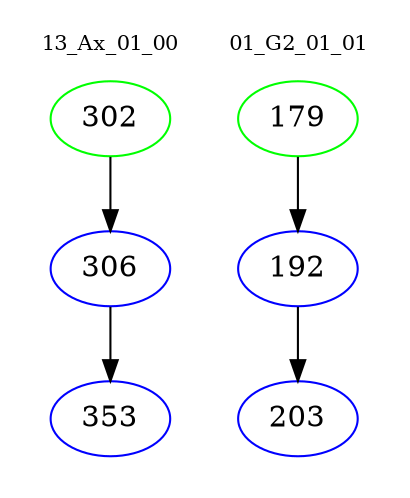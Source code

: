 digraph{
subgraph cluster_0 {
color = white
label = "13_Ax_01_00";
fontsize=10;
T0_302 [label="302", color="green"]
T0_302 -> T0_306 [color="black"]
T0_306 [label="306", color="blue"]
T0_306 -> T0_353 [color="black"]
T0_353 [label="353", color="blue"]
}
subgraph cluster_1 {
color = white
label = "01_G2_01_01";
fontsize=10;
T1_179 [label="179", color="green"]
T1_179 -> T1_192 [color="black"]
T1_192 [label="192", color="blue"]
T1_192 -> T1_203 [color="black"]
T1_203 [label="203", color="blue"]
}
}
